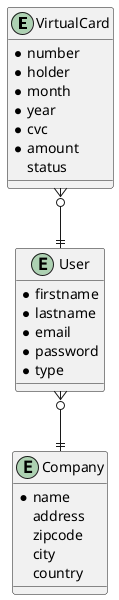 @startuml

entity VirtualCard {
    * number
    * holder
    * month
    * year
    * cvc
    * amount
    status
}

entity User {
    * firstname
    * lastname
    * email
    * password
    * type
}

entity Company {
    * name
    address
    zipcode
    city
    country
}

VirtualCard }o--|| User
User }o--|| Company

@enduml